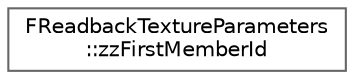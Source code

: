 digraph "Graphical Class Hierarchy"
{
 // INTERACTIVE_SVG=YES
 // LATEX_PDF_SIZE
  bgcolor="transparent";
  edge [fontname=Helvetica,fontsize=10,labelfontname=Helvetica,labelfontsize=10];
  node [fontname=Helvetica,fontsize=10,shape=box,height=0.2,width=0.4];
  rankdir="LR";
  Node0 [id="Node000000",label="FReadbackTextureParameters\l::zzFirstMemberId",height=0.2,width=0.4,color="grey40", fillcolor="white", style="filled",URL="$d5/d53/structFReadbackTextureParameters_1_1zzFirstMemberId.html",tooltip=" "];
}
